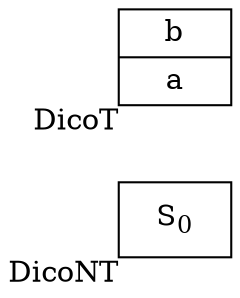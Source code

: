 digraph G {
nodesep = 0.5;
rankdir=LR
node [shape=record];

node0[ label = <S<sub>0</sub>> xlabel="DicoNT"]
node1[ label = "b|a" xlabel="DicoT"]

}
